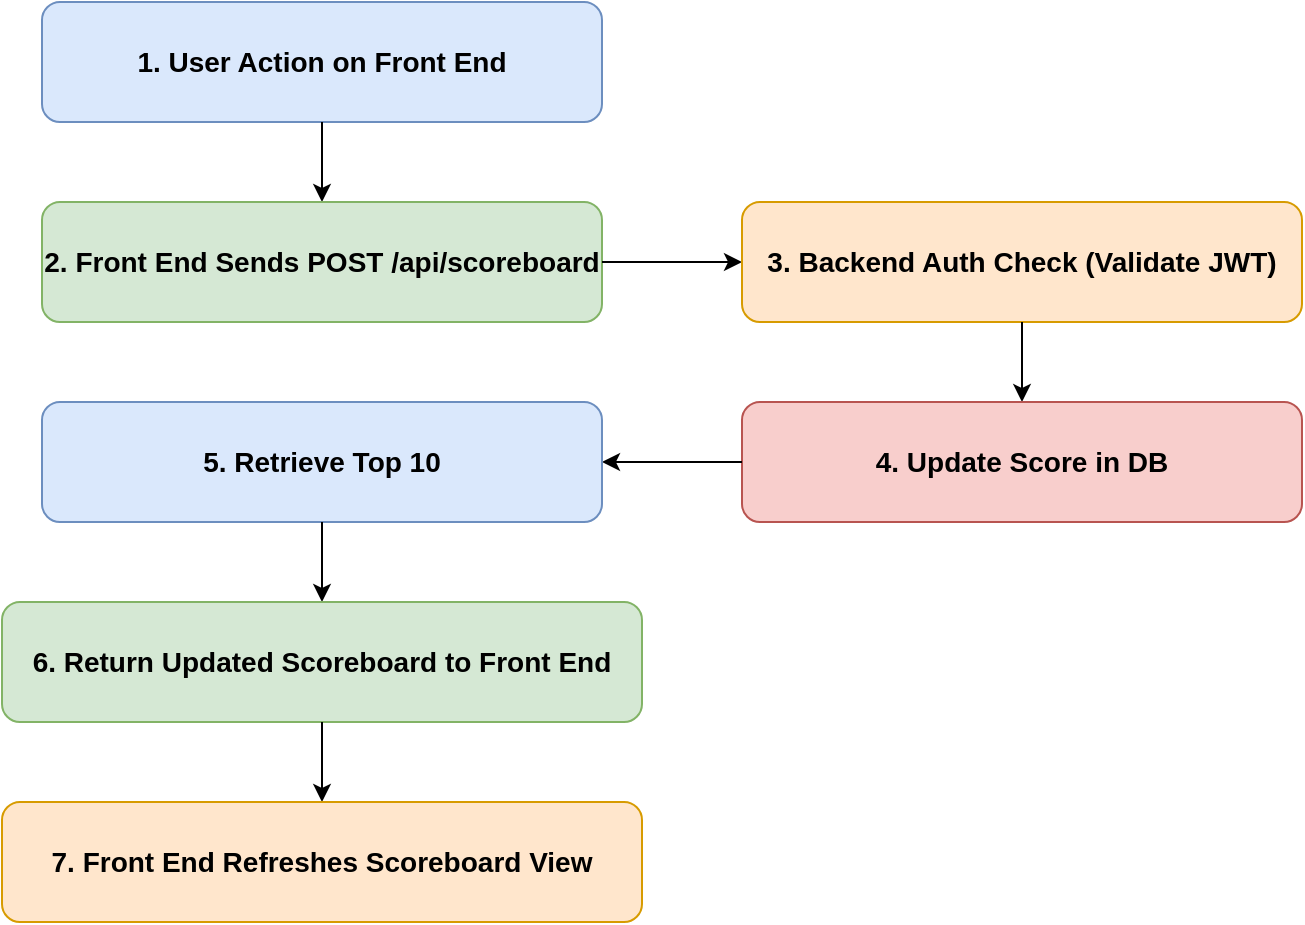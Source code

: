 <mxfile version="26.0.14">
  <diagram id="FlowDiagram" name="Scoreboard Flow">
    <mxGraphModel dx="1434" dy="746" grid="1" gridSize="10" guides="1" tooltips="1" connect="1" arrows="1" fold="1" page="1" pageScale="1" pageWidth="827" pageHeight="1169" math="0" shadow="0">
      <root>
        <mxCell id="0" />
        <mxCell id="1" parent="0" />
        <mxCell id="2" value="1. User Action on Front End" style="rounded=1;whiteSpace=wrap;html=1;align=center;verticalAlign=middle;fillColor=#dae8fc;strokeColor=#6c8ebf;fontSize=14;fontStyle=1;" parent="1" vertex="1">
          <mxGeometry x="40" y="40" width="280" height="60" as="geometry" />
        </mxCell>
        <mxCell id="3" style="endArrow=classic;rounded=1;" parent="1" source="2" target="4" edge="1">
          <mxGeometry relative="1" as="geometry" />
        </mxCell>
        <mxCell id="4" value="2. Front End Sends POST /api/scoreboard" style="rounded=1;whiteSpace=wrap;html=1;align=center;verticalAlign=middle;fillColor=#d5e8d4;strokeColor=#82b366;fontSize=14;fontStyle=1;" parent="1" vertex="1">
          <mxGeometry x="40" y="140" width="280" height="60" as="geometry" />
        </mxCell>
        <mxCell id="5" style="endArrow=classic;rounded=1;" parent="1" source="4" target="6" edge="1">
          <mxGeometry relative="1" as="geometry" />
        </mxCell>
        <mxCell id="6" value="3. Backend Auth Check (Validate JWT)" style="rounded=1;whiteSpace=wrap;html=1;align=center;verticalAlign=middle;fillColor=#ffe6cc;strokeColor=#d79b00;fontSize=14;fontStyle=1;" parent="1" vertex="1">
          <mxGeometry x="390" y="140" width="280" height="60" as="geometry" />
        </mxCell>
        <mxCell id="7" style="endArrow=classic;rounded=1;" parent="1" source="6" target="8" edge="1">
          <mxGeometry relative="1" as="geometry" />
        </mxCell>
        <mxCell id="8" value="4. Update Score in DB" style="rounded=1;whiteSpace=wrap;html=1;align=center;verticalAlign=middle;fillColor=#f8cecc;strokeColor=#b85450;fontSize=14;fontStyle=1;" parent="1" vertex="1">
          <mxGeometry x="390" y="240" width="280" height="60" as="geometry" />
        </mxCell>
        <mxCell id="9" style="endArrow=classic;rounded=1;" parent="1" source="8" target="10" edge="1">
          <mxGeometry relative="1" as="geometry" />
        </mxCell>
        <mxCell id="10" value="5. Retrieve Top 10" style="rounded=1;whiteSpace=wrap;html=1;align=center;verticalAlign=middle;fillColor=#dae8fc;strokeColor=#6c8ebf;fontSize=14;fontStyle=1;" parent="1" vertex="1">
          <mxGeometry x="40" y="240" width="280" height="60" as="geometry" />
        </mxCell>
        <mxCell id="11" style="endArrow=classic;rounded=1;" parent="1" source="10" target="12" edge="1">
          <mxGeometry relative="1" as="geometry" />
        </mxCell>
        <mxCell id="12" value="6. Return Updated Scoreboard to Front End" style="rounded=1;whiteSpace=wrap;html=1;align=center;verticalAlign=middle;fillColor=#d5e8d4;strokeColor=#82b366;fontSize=14;fontStyle=1;" parent="1" vertex="1">
          <mxGeometry x="20" y="340" width="320" height="60" as="geometry" />
        </mxCell>
        <mxCell id="13" style="endArrow=classic;rounded=1;" parent="1" source="12" target="14" edge="1">
          <mxGeometry relative="1" as="geometry" />
        </mxCell>
        <mxCell id="14" value="7. Front End Refreshes Scoreboard View" style="rounded=1;whiteSpace=wrap;html=1;align=center;verticalAlign=middle;fillColor=#ffe6cc;strokeColor=#d79b00;fontSize=14;fontStyle=1;" parent="1" vertex="1">
          <mxGeometry x="20" y="440" width="320" height="60" as="geometry" />
        </mxCell>
      </root>
    </mxGraphModel>
  </diagram>
</mxfile>
